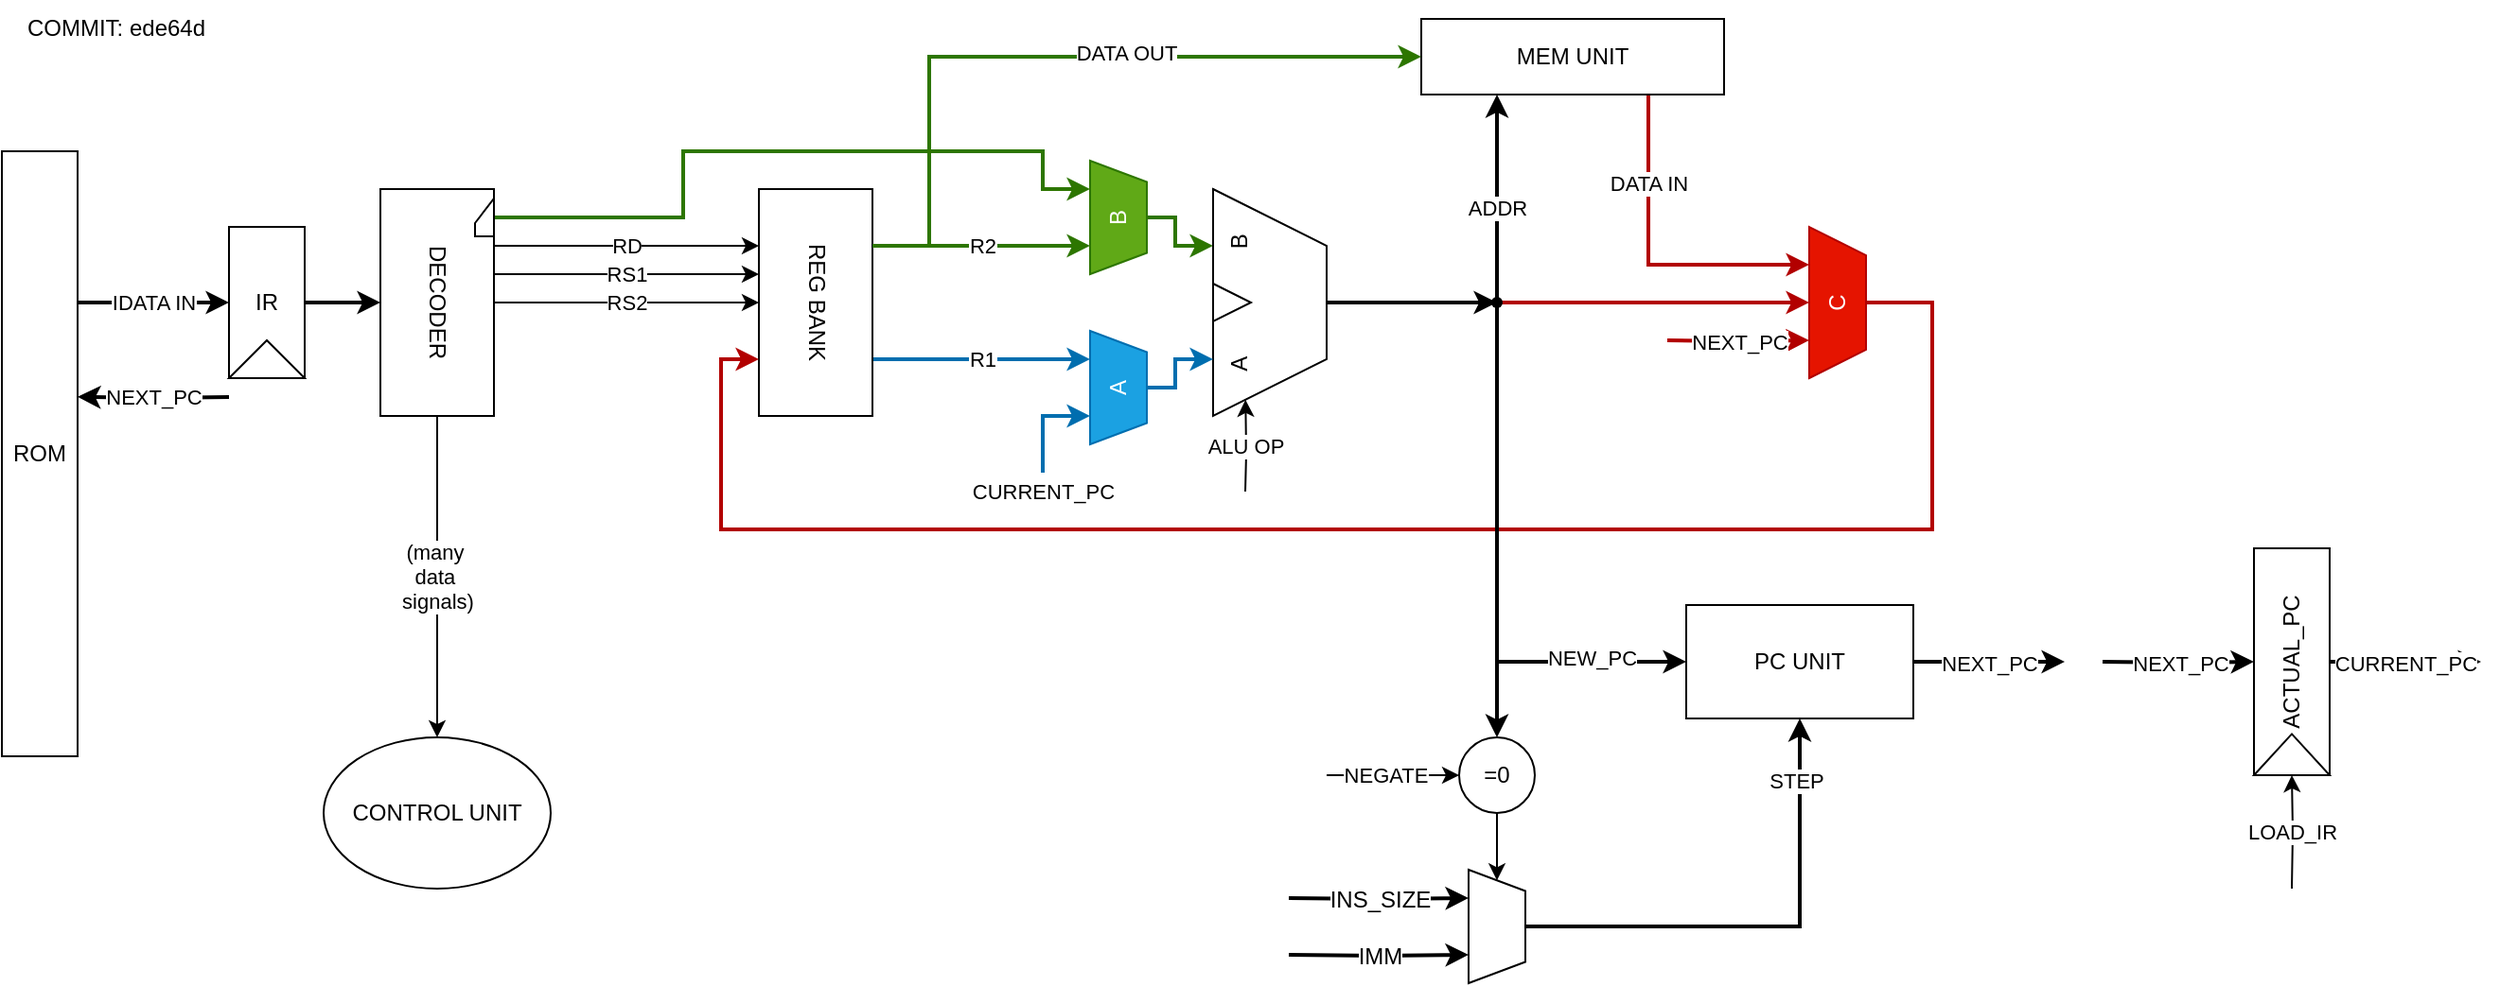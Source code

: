 <mxfile version="27.2.0" pages="7">
  <diagram id="NMhR2VgDH_q-dbBwxF6J" name="Core">
    <mxGraphModel dx="1655" dy="796" grid="1" gridSize="10" guides="1" tooltips="1" connect="1" arrows="1" fold="1" page="1" pageScale="1" pageWidth="827" pageHeight="1169" math="0" shadow="0">
      <root>
        <mxCell id="0" />
        <mxCell id="1" style="" parent="0" />
        <mxCell id="9GTtef4TDPM2n8hx87Pq-6" value="uml" style="" parent="0" />
        <mxCell id="9GTtef4TDPM2n8hx87Pq-7" style="edgeStyle=orthogonalEdgeStyle;rounded=0;orthogonalLoop=1;jettySize=auto;html=1;entryX=0.75;entryY=0;entryDx=0;entryDy=0;strokeWidth=2;exitX=0.25;exitY=1;exitDx=0;exitDy=0;fillColor=#1ba1e2;strokeColor=#006EAF;" parent="9GTtef4TDPM2n8hx87Pq-6" source="9GTtef4TDPM2n8hx87Pq-9" target="9GTtef4TDPM2n8hx87Pq-71" edge="1">
          <mxGeometry relative="1" as="geometry">
            <mxPoint x="610" y="230" as="targetPoint" />
            <Array as="points">
              <mxPoint x="615" y="230" />
            </Array>
          </mxGeometry>
        </mxCell>
        <mxCell id="9GTtef4TDPM2n8hx87Pq-8" value="R1" style="edgeLabel;html=1;align=center;verticalAlign=middle;resizable=0;points=[];" parent="9GTtef4TDPM2n8hx87Pq-7" vertex="1" connectable="0">
          <mxGeometry relative="1" as="geometry">
            <mxPoint as="offset" />
          </mxGeometry>
        </mxCell>
        <mxCell id="9GTtef4TDPM2n8hx87Pq-9" value="REG BANK" style="rounded=0;whiteSpace=wrap;html=1;direction=north;textDirection=vertical-lr;" parent="9GTtef4TDPM2n8hx87Pq-6" vertex="1">
          <mxGeometry x="440" y="140" width="60" height="120" as="geometry" />
        </mxCell>
        <mxCell id="9GTtef4TDPM2n8hx87Pq-10" style="edgeStyle=orthogonalEdgeStyle;rounded=0;orthogonalLoop=1;jettySize=auto;html=1;strokeWidth=2;entryX=0.75;entryY=0;entryDx=0;entryDy=0;strokeColor=#2D7600;fillColor=#60a917;" parent="9GTtef4TDPM2n8hx87Pq-6" source="9GTtef4TDPM2n8hx87Pq-74" target="9GTtef4TDPM2n8hx87Pq-20" edge="1">
          <mxGeometry relative="1" as="geometry">
            <mxPoint x="570" y="200" as="targetPoint" />
            <Array as="points">
              <mxPoint x="400" y="155" />
              <mxPoint x="400" y="120" />
              <mxPoint x="590" y="120" />
              <mxPoint x="590" y="140" />
            </Array>
          </mxGeometry>
        </mxCell>
        <mxCell id="9GTtef4TDPM2n8hx87Pq-11" style="edgeStyle=orthogonalEdgeStyle;rounded=0;orthogonalLoop=1;jettySize=auto;html=1;" parent="9GTtef4TDPM2n8hx87Pq-6" edge="1">
          <mxGeometry relative="1" as="geometry">
            <mxPoint x="440" y="185" as="targetPoint" />
            <mxPoint x="300" y="185" as="sourcePoint" />
          </mxGeometry>
        </mxCell>
        <mxCell id="9GTtef4TDPM2n8hx87Pq-12" value="RS1" style="edgeLabel;html=1;align=center;verticalAlign=middle;resizable=0;points=[];" parent="9GTtef4TDPM2n8hx87Pq-11" vertex="1" connectable="0">
          <mxGeometry relative="1" as="geometry">
            <mxPoint as="offset" />
          </mxGeometry>
        </mxCell>
        <mxCell id="9GTtef4TDPM2n8hx87Pq-13" style="edgeStyle=orthogonalEdgeStyle;rounded=0;orthogonalLoop=1;jettySize=auto;html=1;exitX=0.368;exitY=-0.013;exitDx=0;exitDy=0;entryX=0.632;entryY=0.013;entryDx=0;entryDy=0;entryPerimeter=0;exitPerimeter=0;" parent="9GTtef4TDPM2n8hx87Pq-6" edge="1">
          <mxGeometry relative="1" as="geometry">
            <mxPoint x="300" y="200" as="sourcePoint" />
            <mxPoint x="440" y="200" as="targetPoint" />
          </mxGeometry>
        </mxCell>
        <mxCell id="9GTtef4TDPM2n8hx87Pq-14" value="RS2" style="edgeLabel;html=1;align=center;verticalAlign=middle;resizable=0;points=[];" parent="9GTtef4TDPM2n8hx87Pq-13" vertex="1" connectable="0">
          <mxGeometry relative="1" as="geometry">
            <mxPoint as="offset" />
          </mxGeometry>
        </mxCell>
        <mxCell id="9GTtef4TDPM2n8hx87Pq-15" style="edgeStyle=orthogonalEdgeStyle;rounded=0;orthogonalLoop=1;jettySize=auto;html=1;entryX=1;entryY=0.75;entryDx=0;entryDy=0;" parent="9GTtef4TDPM2n8hx87Pq-6" target="9GTtef4TDPM2n8hx87Pq-33" edge="1">
          <mxGeometry relative="1" as="geometry">
            <mxPoint x="697" y="300" as="sourcePoint" />
          </mxGeometry>
        </mxCell>
        <mxCell id="9GTtef4TDPM2n8hx87Pq-16" value="ALU OP" style="edgeLabel;html=1;align=center;verticalAlign=middle;resizable=0;points=[];" parent="9GTtef4TDPM2n8hx87Pq-15" vertex="1" connectable="0">
          <mxGeometry relative="1" as="geometry">
            <mxPoint as="offset" />
          </mxGeometry>
        </mxCell>
        <mxCell id="9GTtef4TDPM2n8hx87Pq-17" style="edgeStyle=orthogonalEdgeStyle;rounded=0;orthogonalLoop=1;jettySize=auto;html=1;" parent="9GTtef4TDPM2n8hx87Pq-6" source="9GTtef4TDPM2n8hx87Pq-73" target="9GTtef4TDPM2n8hx87Pq-37" edge="1">
          <mxGeometry relative="1" as="geometry" />
        </mxCell>
        <mxCell id="9GTtef4TDPM2n8hx87Pq-18" value="(many&amp;nbsp;&lt;div&gt;data&amp;nbsp;&lt;/div&gt;&lt;div&gt;signals)&lt;/div&gt;" style="edgeLabel;html=1;align=center;verticalAlign=middle;resizable=0;points=[];" parent="9GTtef4TDPM2n8hx87Pq-17" vertex="1" connectable="0">
          <mxGeometry relative="1" as="geometry">
            <mxPoint as="offset" />
          </mxGeometry>
        </mxCell>
        <mxCell id="9GTtef4TDPM2n8hx87Pq-19" style="edgeStyle=orthogonalEdgeStyle;rounded=0;orthogonalLoop=1;jettySize=auto;html=1;exitX=0.5;exitY=1;exitDx=0;exitDy=0;entryX=0.25;entryY=1;entryDx=0;entryDy=0;strokeWidth=2;strokeColor=#2D7600;fillColor=#60a917;" parent="9GTtef4TDPM2n8hx87Pq-6" source="9GTtef4TDPM2n8hx87Pq-20" target="9GTtef4TDPM2n8hx87Pq-33" edge="1">
          <mxGeometry relative="1" as="geometry">
            <Array as="points">
              <mxPoint x="660" y="155" />
              <mxPoint x="660" y="170" />
            </Array>
          </mxGeometry>
        </mxCell>
        <mxCell id="9GTtef4TDPM2n8hx87Pq-20" value="B" style="verticalLabelPosition=middle;verticalAlign=middle;html=1;shape=trapezoid;perimeter=trapezoidPerimeter;whiteSpace=wrap;size=0.188;arcSize=10;flipV=1;labelPosition=center;align=center;rotation=-90;strokeColor=#2D7600;fillColor=#60a917;fontColor=#ffffff;" parent="9GTtef4TDPM2n8hx87Pq-6" vertex="1">
          <mxGeometry x="600" y="140" width="60" height="30" as="geometry" />
        </mxCell>
        <mxCell id="9GTtef4TDPM2n8hx87Pq-22" style="edgeStyle=orthogonalEdgeStyle;rounded=0;orthogonalLoop=1;jettySize=auto;html=1;exitX=0.52;exitY=0.68;exitDx=0;exitDy=0;entryX=0.25;entryY=1;entryDx=0;entryDy=0;strokeWidth=2;exitPerimeter=0;" parent="9GTtef4TDPM2n8hx87Pq-6" source="qQvj4Ov0_is3PJ7aHH4r-4" target="9GTtef4TDPM2n8hx87Pq-30" edge="1">
          <mxGeometry relative="1" as="geometry">
            <mxPoint x="805" y="170" as="sourcePoint" />
          </mxGeometry>
        </mxCell>
        <mxCell id="9GTtef4TDPM2n8hx87Pq-23" value="ADDR" style="edgeLabel;html=1;align=center;verticalAlign=middle;resizable=0;points=[];" parent="9GTtef4TDPM2n8hx87Pq-22" vertex="1" connectable="0">
          <mxGeometry x="-0.084" relative="1" as="geometry">
            <mxPoint as="offset" />
          </mxGeometry>
        </mxCell>
        <mxCell id="9GTtef4TDPM2n8hx87Pq-24" style="edgeStyle=orthogonalEdgeStyle;rounded=0;orthogonalLoop=1;jettySize=auto;html=1;entryX=0.5;entryY=0;entryDx=0;entryDy=0;strokeWidth=2;fillColor=#e51400;strokeColor=#B20000;" parent="9GTtef4TDPM2n8hx87Pq-6" source="qQvj4Ov0_is3PJ7aHH4r-4" target="9GTtef4TDPM2n8hx87Pq-27" edge="1">
          <mxGeometry relative="1" as="geometry">
            <mxPoint x="805" y="200" as="sourcePoint" />
          </mxGeometry>
        </mxCell>
        <mxCell id="qQvj4Ov0_is3PJ7aHH4r-3" style="edgeStyle=orthogonalEdgeStyle;rounded=0;orthogonalLoop=1;jettySize=auto;html=1;entryX=0.5;entryY=0;entryDx=0;entryDy=0;strokeWidth=2;" parent="9GTtef4TDPM2n8hx87Pq-6" source="qQvj4Ov0_is3PJ7aHH4r-4" target="4lJLPTDTkaCMhp8FfENX-2" edge="1">
          <mxGeometry relative="1" as="geometry">
            <mxPoint x="790" y="200" as="sourcePoint" />
          </mxGeometry>
        </mxCell>
        <mxCell id="9GTtef4TDPM2n8hx87Pq-26" style="edgeStyle=orthogonalEdgeStyle;rounded=0;orthogonalLoop=1;jettySize=auto;html=1;exitX=0.5;exitY=1;exitDx=0;exitDy=0;entryX=0.25;entryY=0;entryDx=0;entryDy=0;strokeWidth=2;fillColor=#e51400;strokeColor=#B20000;" parent="9GTtef4TDPM2n8hx87Pq-6" source="9GTtef4TDPM2n8hx87Pq-27" target="9GTtef4TDPM2n8hx87Pq-9" edge="1">
          <mxGeometry relative="1" as="geometry">
            <Array as="points">
              <mxPoint x="1060" y="200" />
              <mxPoint x="1060" y="320" />
              <mxPoint x="420" y="320" />
              <mxPoint x="420" y="230" />
            </Array>
          </mxGeometry>
        </mxCell>
        <mxCell id="Vy0DsnuzEGaQrnrW-NYJ-18" style="edgeStyle=orthogonalEdgeStyle;rounded=0;orthogonalLoop=1;jettySize=auto;html=1;entryX=0.25;entryY=0;entryDx=0;entryDy=0;strokeWidth=2;fillColor=#e51400;strokeColor=#B20000;" parent="9GTtef4TDPM2n8hx87Pq-6" target="9GTtef4TDPM2n8hx87Pq-27" edge="1">
          <mxGeometry relative="1" as="geometry">
            <mxPoint x="920" y="220" as="sourcePoint" />
          </mxGeometry>
        </mxCell>
        <mxCell id="Vy0DsnuzEGaQrnrW-NYJ-19" value="NEXT_PC" style="edgeLabel;html=1;align=center;verticalAlign=middle;resizable=0;points=[];" parent="Vy0DsnuzEGaQrnrW-NYJ-18" vertex="1" connectable="0">
          <mxGeometry relative="1" as="geometry">
            <mxPoint as="offset" />
          </mxGeometry>
        </mxCell>
        <mxCell id="9GTtef4TDPM2n8hx87Pq-27" value="C" style="verticalLabelPosition=middle;verticalAlign=middle;html=1;shape=trapezoid;perimeter=trapezoidPerimeter;whiteSpace=wrap;size=0.188;arcSize=10;flipV=1;labelPosition=center;align=center;rotation=-90;flipH=0;fillColor=#e51400;fontColor=#ffffff;strokeColor=#B20000;" parent="9GTtef4TDPM2n8hx87Pq-6" vertex="1">
          <mxGeometry x="970" y="185" width="80" height="30" as="geometry" />
        </mxCell>
        <mxCell id="9GTtef4TDPM2n8hx87Pq-28" style="edgeStyle=orthogonalEdgeStyle;rounded=0;orthogonalLoop=1;jettySize=auto;html=1;exitX=0.75;exitY=1;exitDx=0;exitDy=0;entryX=0.75;entryY=0;entryDx=0;entryDy=0;strokeWidth=2;fillColor=#e51400;strokeColor=#B20000;" parent="9GTtef4TDPM2n8hx87Pq-6" source="9GTtef4TDPM2n8hx87Pq-30" target="9GTtef4TDPM2n8hx87Pq-27" edge="1">
          <mxGeometry relative="1" as="geometry">
            <Array as="points">
              <mxPoint x="910" y="180" />
            </Array>
          </mxGeometry>
        </mxCell>
        <mxCell id="9GTtef4TDPM2n8hx87Pq-29" value="DATA IN" style="edgeLabel;html=1;align=center;verticalAlign=middle;resizable=0;points=[];" parent="9GTtef4TDPM2n8hx87Pq-28" vertex="1" connectable="0">
          <mxGeometry x="-0.467" relative="1" as="geometry">
            <mxPoint as="offset" />
          </mxGeometry>
        </mxCell>
        <mxCell id="9GTtef4TDPM2n8hx87Pq-30" value="MEM UNIT" style="rounded=0;whiteSpace=wrap;html=1;flipV=0;" parent="9GTtef4TDPM2n8hx87Pq-6" vertex="1">
          <mxGeometry x="790" y="50" width="160" height="40" as="geometry" />
        </mxCell>
        <mxCell id="9GTtef4TDPM2n8hx87Pq-31" style="edgeStyle=orthogonalEdgeStyle;rounded=0;orthogonalLoop=1;jettySize=auto;html=1;exitX=0.75;exitY=1;exitDx=0;exitDy=0;strokeWidth=2;entryX=0;entryY=0.5;entryDx=0;entryDy=0;fillColor=#60a917;strokeColor=#2D7600;" parent="9GTtef4TDPM2n8hx87Pq-6" source="9GTtef4TDPM2n8hx87Pq-9" target="9GTtef4TDPM2n8hx87Pq-30" edge="1">
          <mxGeometry relative="1" as="geometry">
            <mxPoint x="750" as="targetPoint" />
            <Array as="points">
              <mxPoint x="530" y="170" />
              <mxPoint x="530" y="70" />
            </Array>
            <mxPoint x="565" y="145" as="sourcePoint" />
          </mxGeometry>
        </mxCell>
        <mxCell id="9GTtef4TDPM2n8hx87Pq-32" value="DATA OUT" style="edgeLabel;html=1;align=center;verticalAlign=middle;resizable=0;points=[];" parent="9GTtef4TDPM2n8hx87Pq-31" vertex="1" connectable="0">
          <mxGeometry x="0.2" y="2" relative="1" as="geometry">
            <mxPoint as="offset" />
          </mxGeometry>
        </mxCell>
        <mxCell id="qQvj4Ov0_is3PJ7aHH4r-5" value="" style="edgeStyle=orthogonalEdgeStyle;rounded=0;orthogonalLoop=1;jettySize=auto;html=1;strokeWidth=2;" parent="9GTtef4TDPM2n8hx87Pq-6" source="9GTtef4TDPM2n8hx87Pq-33" target="qQvj4Ov0_is3PJ7aHH4r-4" edge="1">
          <mxGeometry relative="1" as="geometry" />
        </mxCell>
        <UserObject label="A&amp;nbsp; &amp;nbsp; &amp;nbsp; &amp;nbsp; &amp;nbsp; &amp;nbsp; &amp;nbsp; &amp;nbsp; &amp;nbsp;B" link="data:page/id,zgftMrn5v1HjSXPrjvIS" id="9GTtef4TDPM2n8hx87Pq-33">
          <mxCell style="shape=trapezoid;perimeter=trapezoidPerimeter;whiteSpace=wrap;html=1;fixedSize=1;direction=west;size=30;rotation=-90;labelPosition=center;verticalLabelPosition=middle;align=center;verticalAlign=top;labelBorderColor=none;textShadow=0;flipV=0;flipH=0;" parent="9GTtef4TDPM2n8hx87Pq-6" vertex="1">
            <mxGeometry x="650" y="170" width="120" height="60" as="geometry" />
          </mxCell>
        </UserObject>
        <mxCell id="9GTtef4TDPM2n8hx87Pq-34" value="" style="triangle;whiteSpace=wrap;html=1;rotation=0;" parent="9GTtef4TDPM2n8hx87Pq-6" vertex="1">
          <mxGeometry x="680" y="190" width="20" height="20" as="geometry" />
        </mxCell>
        <mxCell id="9GTtef4TDPM2n8hx87Pq-35" style="edgeStyle=orthogonalEdgeStyle;rounded=0;orthogonalLoop=1;jettySize=auto;html=1;exitX=1;exitY=0.25;exitDx=0;exitDy=0;strokeWidth=2;entryX=0;entryY=0.5;entryDx=0;entryDy=0;" parent="9GTtef4TDPM2n8hx87Pq-6" source="9GTtef4TDPM2n8hx87Pq-65" target="9GTtef4TDPM2n8hx87Pq-58" edge="1">
          <mxGeometry relative="1" as="geometry">
            <mxPoint x="170" y="200" as="targetPoint" />
            <mxPoint x="77.2" y="199.84" as="sourcePoint" />
          </mxGeometry>
        </mxCell>
        <mxCell id="9GTtef4TDPM2n8hx87Pq-36" value="IDATA IN" style="edgeLabel;html=1;align=center;verticalAlign=middle;resizable=0;points=[];" parent="9GTtef4TDPM2n8hx87Pq-35" vertex="1" connectable="0">
          <mxGeometry relative="1" as="geometry">
            <mxPoint as="offset" />
          </mxGeometry>
        </mxCell>
        <mxCell id="9GTtef4TDPM2n8hx87Pq-37" value="CONTROL UNIT" style="ellipse;whiteSpace=wrap;html=1;" parent="9GTtef4TDPM2n8hx87Pq-6" vertex="1">
          <mxGeometry x="210" y="430" width="120" height="80" as="geometry" />
        </mxCell>
        <mxCell id="9GTtef4TDPM2n8hx87Pq-51" style="edgeStyle=orthogonalEdgeStyle;rounded=0;orthogonalLoop=1;jettySize=auto;html=1;exitX=0.36;exitY=0.46;exitDx=0;exitDy=0;strokeWidth=2;entryX=0;entryY=0.5;entryDx=0;entryDy=0;exitPerimeter=0;" parent="9GTtef4TDPM2n8hx87Pq-6" source="qQvj4Ov0_is3PJ7aHH4r-4" target="qQvj4Ov0_is3PJ7aHH4r-1" edge="1">
          <mxGeometry relative="1" as="geometry">
            <Array as="points">
              <mxPoint x="830" y="390" />
            </Array>
            <mxPoint x="805" y="230" as="sourcePoint" />
            <mxPoint x="820.0" y="340" as="targetPoint" />
          </mxGeometry>
        </mxCell>
        <mxCell id="9GTtef4TDPM2n8hx87Pq-52" value="NEW_PC" style="edgeLabel;html=1;align=center;verticalAlign=middle;resizable=0;points=[];" parent="9GTtef4TDPM2n8hx87Pq-51" vertex="1" connectable="0">
          <mxGeometry relative="1" as="geometry">
            <mxPoint x="50" y="43" as="offset" />
          </mxGeometry>
        </mxCell>
        <mxCell id="9GTtef4TDPM2n8hx87Pq-55" value="R" style="edgeStyle=orthogonalEdgeStyle;rounded=0;orthogonalLoop=1;jettySize=auto;html=1;exitX=0.25;exitY=0;exitDx=0;exitDy=0;entryX=0.75;entryY=0;entryDx=0;entryDy=0;" parent="9GTtef4TDPM2n8hx87Pq-6" edge="1">
          <mxGeometry relative="1" as="geometry">
            <mxPoint x="300" y="170" as="sourcePoint" />
            <mxPoint x="440" y="170" as="targetPoint" />
          </mxGeometry>
        </mxCell>
        <mxCell id="9GTtef4TDPM2n8hx87Pq-56" value="RD" style="edgeLabel;html=1;align=center;verticalAlign=middle;resizable=0;points=[];" parent="9GTtef4TDPM2n8hx87Pq-55" vertex="1" connectable="0">
          <mxGeometry relative="1" as="geometry">
            <mxPoint as="offset" />
          </mxGeometry>
        </mxCell>
        <mxCell id="9GTtef4TDPM2n8hx87Pq-57" value="" style="group" parent="9GTtef4TDPM2n8hx87Pq-6" vertex="1" connectable="0">
          <mxGeometry x="160" y="160" width="40" height="80" as="geometry" />
        </mxCell>
        <mxCell id="9GTtef4TDPM2n8hx87Pq-58" value="IR" style="rounded=0;whiteSpace=wrap;html=1;container=0;" parent="9GTtef4TDPM2n8hx87Pq-57" vertex="1">
          <mxGeometry width="40" height="80" as="geometry" />
        </mxCell>
        <mxCell id="9GTtef4TDPM2n8hx87Pq-59" value="" style="verticalLabelPosition=bottom;verticalAlign=top;html=1;shape=mxgraph.basic.acute_triangle;dx=0.5;container=0;" parent="9GTtef4TDPM2n8hx87Pq-57" vertex="1">
          <mxGeometry y="60" width="40" height="20" as="geometry" />
        </mxCell>
        <mxCell id="9GTtef4TDPM2n8hx87Pq-60" style="edgeStyle=orthogonalEdgeStyle;rounded=0;orthogonalLoop=1;jettySize=auto;html=1;exitX=1;exitY=0.5;exitDx=0;exitDy=0;entryX=0.5;entryY=1;entryDx=0;entryDy=0;strokeWidth=2;" parent="9GTtef4TDPM2n8hx87Pq-6" source="9GTtef4TDPM2n8hx87Pq-58" target="9GTtef4TDPM2n8hx87Pq-73" edge="1">
          <mxGeometry relative="1" as="geometry" />
        </mxCell>
        <mxCell id="9GTtef4TDPM2n8hx87Pq-65" value="ROM" style="rounded=0;whiteSpace=wrap;html=1;flipV=0;" parent="9GTtef4TDPM2n8hx87Pq-6" vertex="1">
          <mxGeometry x="40" y="120" width="40" height="320" as="geometry" />
        </mxCell>
        <mxCell id="9GTtef4TDPM2n8hx87Pq-66" style="edgeStyle=orthogonalEdgeStyle;rounded=0;orthogonalLoop=1;jettySize=auto;html=1;strokeWidth=2;entryX=1;entryY=0.406;entryDx=0;entryDy=0;entryPerimeter=0;" parent="9GTtef4TDPM2n8hx87Pq-6" target="9GTtef4TDPM2n8hx87Pq-65" edge="1">
          <mxGeometry relative="1" as="geometry">
            <mxPoint x="100.0" y="259.96" as="targetPoint" />
            <mxPoint x="160" y="250" as="sourcePoint" />
          </mxGeometry>
        </mxCell>
        <mxCell id="9GTtef4TDPM2n8hx87Pq-67" value="NEXT_PC" style="edgeLabel;html=1;align=center;verticalAlign=middle;resizable=0;points=[];" parent="9GTtef4TDPM2n8hx87Pq-66" vertex="1" connectable="0">
          <mxGeometry relative="1" as="geometry">
            <mxPoint as="offset" />
          </mxGeometry>
        </mxCell>
        <mxCell id="9GTtef4TDPM2n8hx87Pq-68" style="edgeStyle=orthogonalEdgeStyle;rounded=0;orthogonalLoop=1;jettySize=auto;html=1;entryX=0.75;entryY=1;entryDx=0;entryDy=0;exitX=0.5;exitY=1;exitDx=0;exitDy=0;strokeWidth=2;fillColor=#1ba1e2;strokeColor=#006EAF;" parent="9GTtef4TDPM2n8hx87Pq-6" source="9GTtef4TDPM2n8hx87Pq-71" target="9GTtef4TDPM2n8hx87Pq-33" edge="1">
          <mxGeometry relative="1" as="geometry">
            <mxPoint x="640" y="245" as="sourcePoint" />
            <Array as="points">
              <mxPoint x="660" y="245" />
              <mxPoint x="660" y="230" />
            </Array>
          </mxGeometry>
        </mxCell>
        <mxCell id="9GTtef4TDPM2n8hx87Pq-69" value="" style="endArrow=classic;html=1;rounded=0;entryX=0.25;entryY=0;entryDx=0;entryDy=0;strokeWidth=2;fillColor=#1ba1e2;strokeColor=#006EAF;" parent="9GTtef4TDPM2n8hx87Pq-6" target="9GTtef4TDPM2n8hx87Pq-71" edge="1">
          <mxGeometry width="50" height="50" relative="1" as="geometry">
            <mxPoint x="590" y="290" as="sourcePoint" />
            <mxPoint x="610" y="260" as="targetPoint" />
            <Array as="points">
              <mxPoint x="590" y="260" />
            </Array>
          </mxGeometry>
        </mxCell>
        <mxCell id="9GTtef4TDPM2n8hx87Pq-70" value="CURRENT_PC" style="edgeLabel;html=1;align=center;verticalAlign=middle;resizable=0;points=[];" parent="9GTtef4TDPM2n8hx87Pq-69" vertex="1" connectable="0">
          <mxGeometry relative="1" as="geometry">
            <mxPoint y="37" as="offset" />
          </mxGeometry>
        </mxCell>
        <mxCell id="9GTtef4TDPM2n8hx87Pq-71" value="A" style="verticalLabelPosition=middle;verticalAlign=middle;html=1;shape=trapezoid;perimeter=trapezoidPerimeter;whiteSpace=wrap;size=0.188;arcSize=10;flipV=1;labelPosition=center;align=center;rotation=-90;fillColor=#1ba1e2;fontColor=#ffffff;strokeColor=#006EAF;" parent="9GTtef4TDPM2n8hx87Pq-6" vertex="1">
          <mxGeometry x="600" y="230" width="60" height="30" as="geometry" />
        </mxCell>
        <mxCell id="9GTtef4TDPM2n8hx87Pq-72" value="" style="group" parent="9GTtef4TDPM2n8hx87Pq-6" vertex="1" connectable="0">
          <mxGeometry x="240" y="140" width="60" height="120" as="geometry" />
        </mxCell>
        <mxCell id="9GTtef4TDPM2n8hx87Pq-73" value="DECODER" style="rounded=0;whiteSpace=wrap;html=1;rotation=90;" parent="9GTtef4TDPM2n8hx87Pq-72" vertex="1">
          <mxGeometry x="-30" y="30" width="120" height="60" as="geometry" />
        </mxCell>
        <mxCell id="9GTtef4TDPM2n8hx87Pq-74" value="" style="shape=manualInput;whiteSpace=wrap;html=1;size=13;" parent="9GTtef4TDPM2n8hx87Pq-72" vertex="1">
          <mxGeometry x="50" y="5" width="10" height="20" as="geometry" />
        </mxCell>
        <mxCell id="qQvj4Ov0_is3PJ7aHH4r-2" style="edgeStyle=orthogonalEdgeStyle;rounded=0;orthogonalLoop=1;jettySize=auto;html=1;entryX=0.5;entryY=1;entryDx=0;entryDy=0;strokeWidth=2;" parent="9GTtef4TDPM2n8hx87Pq-6" source="9GTtef4TDPM2n8hx87Pq-80" target="qQvj4Ov0_is3PJ7aHH4r-1" edge="1">
          <mxGeometry relative="1" as="geometry" />
        </mxCell>
        <mxCell id="4lJLPTDTkaCMhp8FfENX-1" value="STEP" style="edgeLabel;html=1;align=center;verticalAlign=middle;resizable=0;points=[];" parent="qQvj4Ov0_is3PJ7aHH4r-2" vertex="1" connectable="0">
          <mxGeometry x="0.122" relative="1" as="geometry">
            <mxPoint y="-77" as="offset" />
          </mxGeometry>
        </mxCell>
        <mxCell id="9GTtef4TDPM2n8hx87Pq-92" style="edgeStyle=orthogonalEdgeStyle;rounded=0;orthogonalLoop=1;jettySize=auto;html=1;entryX=0.25;entryY=0;entryDx=0;entryDy=0;strokeWidth=2;exitX=0.75;exitY=1;exitDx=0;exitDy=0;fillColor=#60a917;strokeColor=#2D7600;" parent="9GTtef4TDPM2n8hx87Pq-6" source="9GTtef4TDPM2n8hx87Pq-9" target="9GTtef4TDPM2n8hx87Pq-20" edge="1">
          <mxGeometry relative="1" as="geometry">
            <mxPoint x="535" y="160" as="targetPoint" />
            <mxPoint x="510" y="160" as="sourcePoint" />
          </mxGeometry>
        </mxCell>
        <mxCell id="9GTtef4TDPM2n8hx87Pq-93" value="R2" style="edgeLabel;html=1;align=center;verticalAlign=middle;resizable=0;points=[];labelBackgroundColor=default;fontColor=default;textShadow=0;labelBorderColor=none;" parent="9GTtef4TDPM2n8hx87Pq-92" vertex="1" connectable="0">
          <mxGeometry relative="1" as="geometry">
            <mxPoint as="offset" />
          </mxGeometry>
        </mxCell>
        <mxCell id="Vy0DsnuzEGaQrnrW-NYJ-12" value="" style="edgeStyle=orthogonalEdgeStyle;rounded=0;orthogonalLoop=1;jettySize=auto;html=1;strokeWidth=2;" parent="9GTtef4TDPM2n8hx87Pq-6" source="qQvj4Ov0_is3PJ7aHH4r-1" edge="1">
          <mxGeometry relative="1" as="geometry">
            <mxPoint x="1130" y="390" as="targetPoint" />
          </mxGeometry>
        </mxCell>
        <mxCell id="Vy0DsnuzEGaQrnrW-NYJ-17" value="NEXT_PC" style="edgeLabel;html=1;align=center;verticalAlign=middle;resizable=0;points=[];" parent="Vy0DsnuzEGaQrnrW-NYJ-12" vertex="1" connectable="0">
          <mxGeometry relative="1" as="geometry">
            <mxPoint as="offset" />
          </mxGeometry>
        </mxCell>
        <UserObject label="PC UNIT" link="data:page/id,q7t41eLgA-FC6q3BV3qt" id="qQvj4Ov0_is3PJ7aHH4r-1">
          <mxCell style="rounded=0;whiteSpace=wrap;html=1;movable=1;resizable=1;rotatable=1;deletable=1;editable=1;locked=0;connectable=1;" parent="9GTtef4TDPM2n8hx87Pq-6" vertex="1">
            <mxGeometry x="930" y="360" width="120" height="60" as="geometry" />
          </mxCell>
        </UserObject>
        <mxCell id="qQvj4Ov0_is3PJ7aHH4r-4" value="" style="shape=waypoint;sketch=0;size=6;pointerEvents=1;points=[];fillColor=default;resizable=0;rotatable=0;perimeter=centerPerimeter;snapToPoint=1;verticalAlign=top;labelBorderColor=none;" parent="9GTtef4TDPM2n8hx87Pq-6" vertex="1">
          <mxGeometry x="820" y="190" width="20" height="20" as="geometry" />
        </mxCell>
        <mxCell id="Vy0DsnuzEGaQrnrW-NYJ-1" style="edgeStyle=orthogonalEdgeStyle;rounded=0;orthogonalLoop=1;jettySize=auto;html=1;entryX=1;entryY=0.5;entryDx=0;entryDy=0;" parent="9GTtef4TDPM2n8hx87Pq-6" source="4lJLPTDTkaCMhp8FfENX-2" target="9GTtef4TDPM2n8hx87Pq-80" edge="1">
          <mxGeometry relative="1" as="geometry" />
        </mxCell>
        <mxCell id="Vy0DsnuzEGaQrnrW-NYJ-5" value="" style="group" parent="9GTtef4TDPM2n8hx87Pq-6" vertex="1" connectable="0">
          <mxGeometry x="720" y="500" width="125" height="60" as="geometry" />
        </mxCell>
        <mxCell id="9GTtef4TDPM2n8hx87Pq-80" value="" style="verticalLabelPosition=middle;verticalAlign=middle;html=1;shape=trapezoid;perimeter=trapezoidPerimeter;whiteSpace=wrap;size=0.188;arcSize=10;flipV=1;labelPosition=center;align=center;rotation=-90;" parent="Vy0DsnuzEGaQrnrW-NYJ-5" vertex="1">
          <mxGeometry x="80" y="15" width="60" height="30" as="geometry" />
        </mxCell>
        <mxCell id="9GTtef4TDPM2n8hx87Pq-88" style="edgeStyle=orthogonalEdgeStyle;rounded=0;orthogonalLoop=1;jettySize=auto;html=1;entryX=0.75;entryY=0;entryDx=0;entryDy=0;strokeWidth=2;" parent="Vy0DsnuzEGaQrnrW-NYJ-5" target="9GTtef4TDPM2n8hx87Pq-80" edge="1">
          <mxGeometry relative="1" as="geometry">
            <mxPoint x="80" y="14.52" as="targetPoint" />
            <mxPoint y="15" as="sourcePoint" />
          </mxGeometry>
        </mxCell>
        <mxCell id="9GTtef4TDPM2n8hx87Pq-89" value="&lt;span style=&quot;font-size: 12px;&quot;&gt;INS_SIZE&lt;/span&gt;" style="edgeLabel;html=1;align=center;verticalAlign=middle;resizable=0;points=[];fontColor=default;labelBackgroundColor=default;" parent="9GTtef4TDPM2n8hx87Pq-88" vertex="1" connectable="0">
          <mxGeometry relative="1" as="geometry">
            <mxPoint as="offset" />
          </mxGeometry>
        </mxCell>
        <mxCell id="9GTtef4TDPM2n8hx87Pq-90" style="edgeStyle=orthogonalEdgeStyle;rounded=0;orthogonalLoop=1;jettySize=auto;html=1;strokeWidth=2;entryX=0.25;entryY=0;entryDx=0;entryDy=0;" parent="Vy0DsnuzEGaQrnrW-NYJ-5" target="9GTtef4TDPM2n8hx87Pq-80" edge="1">
          <mxGeometry relative="1" as="geometry">
            <mxPoint x="40" y="-85" as="targetPoint" />
            <mxPoint y="45" as="sourcePoint" />
          </mxGeometry>
        </mxCell>
        <mxCell id="9GTtef4TDPM2n8hx87Pq-91" value="&lt;span style=&quot;font-size: 12px;&quot;&gt;IMM&lt;/span&gt;" style="edgeLabel;html=1;align=center;verticalAlign=middle;resizable=0;points=[];fontColor=default;labelBackgroundColor=default;" parent="9GTtef4TDPM2n8hx87Pq-90" vertex="1" connectable="0">
          <mxGeometry relative="1" as="geometry">
            <mxPoint as="offset" />
          </mxGeometry>
        </mxCell>
        <mxCell id="4lJLPTDTkaCMhp8FfENX-2" value="=0" style="ellipse;whiteSpace=wrap;html=1;aspect=fixed;" parent="9GTtef4TDPM2n8hx87Pq-6" vertex="1">
          <mxGeometry x="810" y="430" width="40" height="40" as="geometry" />
        </mxCell>
        <mxCell id="Vy0DsnuzEGaQrnrW-NYJ-3" value="" style="endArrow=classic;html=1;rounded=0;entryX=0;entryY=0.5;entryDx=0;entryDy=0;" parent="9GTtef4TDPM2n8hx87Pq-6" target="4lJLPTDTkaCMhp8FfENX-2" edge="1">
          <mxGeometry width="50" height="50" relative="1" as="geometry">
            <mxPoint x="740" y="450" as="sourcePoint" />
            <mxPoint x="670" y="540" as="targetPoint" />
          </mxGeometry>
        </mxCell>
        <mxCell id="Vy0DsnuzEGaQrnrW-NYJ-21" value="NEGATE" style="edgeLabel;html=1;align=center;verticalAlign=middle;resizable=0;points=[];" parent="Vy0DsnuzEGaQrnrW-NYJ-3" vertex="1" connectable="0">
          <mxGeometry x="-0.36" y="-3" relative="1" as="geometry">
            <mxPoint x="8" y="-3" as="offset" />
          </mxGeometry>
        </mxCell>
        <mxCell id="9GTtef4TDPM2n8hx87Pq-101" value="" style="group" parent="9GTtef4TDPM2n8hx87Pq-6" vertex="1" connectable="0">
          <mxGeometry x="1230" y="330" width="40" height="120" as="geometry" />
        </mxCell>
        <mxCell id="9GTtef4TDPM2n8hx87Pq-103" style="edgeStyle=orthogonalEdgeStyle;rounded=0;orthogonalLoop=1;jettySize=auto;html=1;strokeWidth=2;" parent="9GTtef4TDPM2n8hx87Pq-101" source="9GTtef4TDPM2n8hx87Pq-96" edge="1">
          <mxGeometry relative="1" as="geometry">
            <mxPoint x="120" y="60.0" as="targetPoint" />
          </mxGeometry>
        </mxCell>
        <mxCell id="9GTtef4TDPM2n8hx87Pq-104" value="CURRENT_PC" style="edgeLabel;html=1;align=center;verticalAlign=middle;resizable=0;points=[];" parent="9GTtef4TDPM2n8hx87Pq-103" vertex="1" connectable="0">
          <mxGeometry relative="1" as="geometry">
            <mxPoint as="offset" />
          </mxGeometry>
        </mxCell>
        <mxCell id="9GTtef4TDPM2n8hx87Pq-107" style="edgeStyle=orthogonalEdgeStyle;rounded=0;orthogonalLoop=1;jettySize=auto;html=1;strokeWidth=2;" parent="9GTtef4TDPM2n8hx87Pq-101" target="9GTtef4TDPM2n8hx87Pq-96" edge="1">
          <mxGeometry relative="1" as="geometry">
            <mxPoint x="-80" y="60" as="sourcePoint" />
          </mxGeometry>
        </mxCell>
        <mxCell id="9GTtef4TDPM2n8hx87Pq-108" value="NEXT_PC" style="edgeLabel;html=1;align=center;verticalAlign=middle;resizable=0;points=[];" parent="9GTtef4TDPM2n8hx87Pq-107" vertex="1" connectable="0">
          <mxGeometry relative="1" as="geometry">
            <mxPoint as="offset" />
          </mxGeometry>
        </mxCell>
        <mxCell id="9GTtef4TDPM2n8hx87Pq-96" value="ACTUAL_PC" style="rounded=0;whiteSpace=wrap;html=1;container=0;horizontal=0;" parent="9GTtef4TDPM2n8hx87Pq-101" vertex="1">
          <mxGeometry width="40" height="120.0" as="geometry" />
        </mxCell>
        <mxCell id="9GTtef4TDPM2n8hx87Pq-97" value="" style="verticalLabelPosition=bottom;verticalAlign=top;html=1;shape=mxgraph.basic.acute_triangle;dx=0.5;container=0;" parent="9GTtef4TDPM2n8hx87Pq-101" vertex="1">
          <mxGeometry y="98.182" width="40" height="21.818" as="geometry" />
        </mxCell>
        <mxCell id="NHWztfOcuWuljJa2KPG9-2" value="" style="edgeStyle=orthogonalEdgeStyle;rounded=0;orthogonalLoop=1;jettySize=auto;html=1;" parent="9GTtef4TDPM2n8hx87Pq-6" target="9GTtef4TDPM2n8hx87Pq-96" edge="1">
          <mxGeometry relative="1" as="geometry">
            <mxPoint x="1250" y="510" as="sourcePoint" />
          </mxGeometry>
        </mxCell>
        <mxCell id="NHWztfOcuWuljJa2KPG9-3" value="LOAD_IR" style="edgeLabel;html=1;align=center;verticalAlign=middle;resizable=0;points=[];" parent="NHWztfOcuWuljJa2KPG9-2" vertex="1" connectable="0">
          <mxGeometry relative="1" as="geometry">
            <mxPoint as="offset" />
          </mxGeometry>
        </mxCell>
        <mxCell id="9GTtef4TDPM2n8hx87Pq-1" value="notes" style="" parent="0" />
        <mxCell id="9GTtef4TDPM2n8hx87Pq-5" value="COMMIT:&amp;nbsp;ede64d" style="text;html=1;align=center;verticalAlign=middle;resizable=0;points=[];autosize=1;strokeColor=none;fillColor=none;" parent="9GTtef4TDPM2n8hx87Pq-1" vertex="1">
          <mxGeometry x="40" y="40" width="120" height="30" as="geometry" />
        </mxCell>
        <mxCell id="ZxKTxUDWtvWTQ0BNolu--1" value="Branch" style="" parent="0" visible="0" />
        <mxCell id="ZxKTxUDWtvWTQ0BNolu--5" value="" style="endArrow=classic;html=1;rounded=0;entryX=0.25;entryY=0;entryDx=0;entryDy=0;strokeWidth=2;fillColor=#fa6800;strokeColor=#C73500;" parent="ZxKTxUDWtvWTQ0BNolu--1" edge="1">
          <mxGeometry width="50" height="50" relative="1" as="geometry">
            <mxPoint x="590" y="290" as="sourcePoint" />
            <mxPoint x="615" y="260" as="targetPoint" />
            <Array as="points">
              <mxPoint x="590" y="260" />
            </Array>
          </mxGeometry>
        </mxCell>
        <mxCell id="ZxKTxUDWtvWTQ0BNolu--6" value="ACTUAL_PC" style="edgeLabel;html=1;align=center;verticalAlign=middle;resizable=0;points=[];" parent="ZxKTxUDWtvWTQ0BNolu--5" vertex="1" connectable="0">
          <mxGeometry relative="1" as="geometry">
            <mxPoint y="37" as="offset" />
          </mxGeometry>
        </mxCell>
        <mxCell id="ZxKTxUDWtvWTQ0BNolu--7" style="edgeStyle=orthogonalEdgeStyle;rounded=0;orthogonalLoop=1;jettySize=auto;html=1;strokeWidth=2;entryX=0.75;entryY=0;entryDx=0;entryDy=0;fillColor=#fa6800;strokeColor=#C73500;" parent="ZxKTxUDWtvWTQ0BNolu--1" edge="1">
          <mxGeometry relative="1" as="geometry">
            <mxPoint x="615" y="140" as="targetPoint" />
            <Array as="points">
              <mxPoint x="400" y="155" />
              <mxPoint x="400" y="120" />
              <mxPoint x="590" y="120" />
              <mxPoint x="590" y="140" />
            </Array>
            <mxPoint x="300" y="155" as="sourcePoint" />
          </mxGeometry>
        </mxCell>
      </root>
    </mxGraphModel>
  </diagram>
  <diagram id="q7t41eLgA-FC6q3BV3qt" name="PC">
    <mxGraphModel dx="678" dy="379" grid="1" gridSize="10" guides="1" tooltips="1" connect="1" arrows="1" fold="1" page="1" pageScale="1" pageWidth="827" pageHeight="1169" math="0" shadow="0">
      <root>
        <mxCell id="0" />
        <mxCell id="1" parent="0" />
        <mxCell id="Ww7PR3HfnWsFe3O2CAqm-17" value="" style="edgeStyle=orthogonalEdgeStyle;rounded=0;orthogonalLoop=1;jettySize=auto;html=1;strokeWidth=2;" edge="1" parent="1" target="Ww7PR3HfnWsFe3O2CAqm-7">
          <mxGeometry relative="1" as="geometry">
            <mxPoint x="330" y="200" as="sourcePoint" />
          </mxGeometry>
        </mxCell>
        <mxCell id="Ww7PR3HfnWsFe3O2CAqm-18" value="STEP" style="edgeLabel;html=1;align=center;verticalAlign=middle;resizable=0;points=[];" vertex="1" connectable="0" parent="Ww7PR3HfnWsFe3O2CAqm-17">
          <mxGeometry x="0.274" y="2" relative="1" as="geometry">
            <mxPoint as="offset" />
          </mxGeometry>
        </mxCell>
        <mxCell id="S1oanSrX3T5lnz2XHZ1I-14" value="" style="edgeStyle=orthogonalEdgeStyle;rounded=0;orthogonalLoop=1;jettySize=auto;html=1;strokeWidth=2;" edge="1" parent="1" source="Ww7PR3HfnWsFe3O2CAqm-7" target="S1oanSrX3T5lnz2XHZ1I-13">
          <mxGeometry relative="1" as="geometry" />
        </mxCell>
        <mxCell id="Ww7PR3HfnWsFe3O2CAqm-7" value="+" style="ellipse;whiteSpace=wrap;html=1;aspect=fixed;" vertex="1" parent="1">
          <mxGeometry x="310" y="75" width="40" height="40" as="geometry" />
        </mxCell>
        <mxCell id="S1oanSrX3T5lnz2XHZ1I-9" style="edgeStyle=orthogonalEdgeStyle;rounded=0;orthogonalLoop=1;jettySize=auto;html=1;entryX=0;entryY=0.5;entryDx=0;entryDy=0;strokeWidth=2;" edge="1" parent="1" source="Ww7PR3HfnWsFe3O2CAqm-9" target="S1oanSrX3T5lnz2XHZ1I-6">
          <mxGeometry relative="1" as="geometry" />
        </mxCell>
        <mxCell id="S1oanSrX3T5lnz2XHZ1I-16" value="" style="edgeStyle=orthogonalEdgeStyle;rounded=0;orthogonalLoop=1;jettySize=auto;html=1;" edge="1" parent="1" target="Ww7PR3HfnWsFe3O2CAqm-9">
          <mxGeometry relative="1" as="geometry">
            <mxPoint x="160" y="200" as="sourcePoint" />
          </mxGeometry>
        </mxCell>
        <mxCell id="S1oanSrX3T5lnz2XHZ1I-17" value="LOAD_PC" style="edgeLabel;html=1;align=center;verticalAlign=middle;resizable=0;points=[];" vertex="1" connectable="0" parent="S1oanSrX3T5lnz2XHZ1I-16">
          <mxGeometry x="-0.025" relative="1" as="geometry">
            <mxPoint as="offset" />
          </mxGeometry>
        </mxCell>
        <mxCell id="Ww7PR3HfnWsFe3O2CAqm-9" value="" style="verticalLabelPosition=middle;verticalAlign=middle;html=1;shape=trapezoid;perimeter=trapezoidPerimeter;whiteSpace=wrap;size=0.188;arcSize=10;flipV=1;labelPosition=center;align=center;rotation=-90;flipH=0;" vertex="1" parent="1">
          <mxGeometry x="120" y="80" width="80" height="30" as="geometry" />
        </mxCell>
        <mxCell id="Ww7PR3HfnWsFe3O2CAqm-10" style="edgeStyle=orthogonalEdgeStyle;rounded=0;orthogonalLoop=1;jettySize=auto;html=1;entryX=0.75;entryY=0;entryDx=0;entryDy=0;strokeWidth=2;" edge="1" parent="1" source="S1oanSrX3T5lnz2XHZ1I-13" target="Ww7PR3HfnWsFe3O2CAqm-9">
          <mxGeometry relative="1" as="geometry">
            <Array as="points">
              <mxPoint x="404" y="40" />
              <mxPoint x="125" y="40" />
              <mxPoint x="125" y="75" />
            </Array>
            <mxPoint x="455" y="75" as="sourcePoint" />
          </mxGeometry>
        </mxCell>
        <mxCell id="Ww7PR3HfnWsFe3O2CAqm-12" value="" style="endArrow=classic;html=1;rounded=0;exitX=0.458;exitY=0.658;exitDx=0;exitDy=0;exitPerimeter=0;strokeWidth=2;" edge="1" parent="1" source="S1oanSrX3T5lnz2XHZ1I-13">
          <mxGeometry width="50" height="50" relative="1" as="geometry">
            <mxPoint x="410" y="150" as="sourcePoint" />
            <mxPoint x="480" y="120" as="targetPoint" />
            <Array as="points">
              <mxPoint x="404" y="120" />
            </Array>
          </mxGeometry>
        </mxCell>
        <mxCell id="Ww7PR3HfnWsFe3O2CAqm-15" value="NEXT_PC" style="edgeLabel;html=1;align=center;verticalAlign=middle;resizable=0;points=[];" vertex="1" connectable="0" parent="Ww7PR3HfnWsFe3O2CAqm-12">
          <mxGeometry relative="1" as="geometry">
            <mxPoint as="offset" />
          </mxGeometry>
        </mxCell>
        <mxCell id="Ww7PR3HfnWsFe3O2CAqm-13" value="" style="endArrow=classic;html=1;rounded=0;entryX=0.25;entryY=0;entryDx=0;entryDy=0;strokeWidth=2;" edge="1" parent="1" target="Ww7PR3HfnWsFe3O2CAqm-9">
          <mxGeometry width="50" height="50" relative="1" as="geometry">
            <mxPoint x="40" y="115" as="sourcePoint" />
            <mxPoint x="85" y="250" as="targetPoint" />
          </mxGeometry>
        </mxCell>
        <mxCell id="Ww7PR3HfnWsFe3O2CAqm-14" value="NEW_PC" style="edgeLabel;html=1;align=center;verticalAlign=middle;resizable=0;points=[];" vertex="1" connectable="0" parent="Ww7PR3HfnWsFe3O2CAqm-13">
          <mxGeometry relative="1" as="geometry">
            <mxPoint as="offset" />
          </mxGeometry>
        </mxCell>
        <mxCell id="S1oanSrX3T5lnz2XHZ1I-1" value="" style="group" vertex="1" connectable="0" parent="1">
          <mxGeometry x="220" y="60" width="40" height="70" as="geometry" />
        </mxCell>
        <mxCell id="S1oanSrX3T5lnz2XHZ1I-6" value="PC" style="rounded=0;whiteSpace=wrap;html=1;container=0;horizontal=0;" vertex="1" parent="S1oanSrX3T5lnz2XHZ1I-1">
          <mxGeometry width="40" height="70" as="geometry" />
        </mxCell>
        <mxCell id="S1oanSrX3T5lnz2XHZ1I-7" value="" style="verticalLabelPosition=bottom;verticalAlign=top;html=1;shape=mxgraph.basic.acute_triangle;dx=0.5;container=0;" vertex="1" parent="S1oanSrX3T5lnz2XHZ1I-1">
          <mxGeometry y="57.273" width="40" height="12.727" as="geometry" />
        </mxCell>
        <mxCell id="S1oanSrX3T5lnz2XHZ1I-10" style="edgeStyle=orthogonalEdgeStyle;rounded=0;orthogonalLoop=1;jettySize=auto;html=1;exitX=1;exitY=0.5;exitDx=0;exitDy=0;entryX=0;entryY=0.5;entryDx=0;entryDy=0;strokeWidth=2;" edge="1" parent="1" source="S1oanSrX3T5lnz2XHZ1I-6" target="Ww7PR3HfnWsFe3O2CAqm-7">
          <mxGeometry relative="1" as="geometry" />
        </mxCell>
        <mxCell id="S1oanSrX3T5lnz2XHZ1I-13" value="" style="shape=waypoint;sketch=0;size=6;pointerEvents=1;points=[];fillColor=default;resizable=0;rotatable=0;perimeter=centerPerimeter;snapToPoint=1;" vertex="1" parent="1">
          <mxGeometry x="394" y="85" width="20" height="20" as="geometry" />
        </mxCell>
      </root>
    </mxGraphModel>
  </diagram>
  <diagram id="zgftMrn5v1HjSXPrjvIS" name="ALU">
    <mxGraphModel dx="1664" dy="796" grid="1" gridSize="10" guides="1" tooltips="1" connect="1" arrows="1" fold="1" page="1" pageScale="1" pageWidth="827" pageHeight="1169" math="0" shadow="0">
      <root>
        <mxCell id="0" />
        <mxCell id="1" parent="0" />
      </root>
    </mxGraphModel>
  </diagram>
  <diagram id="SZAx_SqoBJcESYMJ47G2" name="System">
    <mxGraphModel dx="2251" dy="1965" grid="1" gridSize="10" guides="1" tooltips="1" connect="1" arrows="1" fold="1" page="1" pageScale="1" pageWidth="827" pageHeight="1169" math="0" shadow="0">
      <root>
        <mxCell id="0" />
        <mxCell id="1" parent="0" />
        <mxCell id="Nnbd3_QBLv7Jj-xSeTyt-8" value="FPGA" style="rounded=0;whiteSpace=wrap;html=1;fillColor=none;fontColor=#333333;strokeColor=default;movable=0;resizable=0;rotatable=0;deletable=0;editable=0;locked=1;connectable=0;labelPosition=center;verticalLabelPosition=top;align=center;verticalAlign=bottom;" parent="1" vertex="1">
          <mxGeometry x="80" y="10" width="740" height="500" as="geometry" />
        </mxCell>
        <mxCell id="yTu13kFuIQBESadn3DpL-9" style="edgeStyle=orthogonalEdgeStyle;rounded=0;orthogonalLoop=1;jettySize=auto;html=1;" parent="1" edge="1">
          <mxGeometry relative="1" as="geometry">
            <mxPoint x="360" y="60" as="sourcePoint" />
            <mxPoint x="480" y="60" as="targetPoint" />
            <Array as="points">
              <mxPoint x="390" y="60" />
              <mxPoint x="390" y="60" />
            </Array>
          </mxGeometry>
        </mxCell>
        <mxCell id="yTu13kFuIQBESadn3DpL-10" value="DATA" style="edgeLabel;html=1;align=center;verticalAlign=middle;resizable=0;points=[];" parent="yTu13kFuIQBESadn3DpL-9" vertex="1" connectable="0">
          <mxGeometry relative="1" as="geometry">
            <mxPoint as="offset" />
          </mxGeometry>
        </mxCell>
        <mxCell id="yTu13kFuIQBESadn3DpL-11" style="edgeStyle=orthogonalEdgeStyle;rounded=0;orthogonalLoop=1;jettySize=auto;html=1;" parent="1" edge="1">
          <mxGeometry relative="1" as="geometry">
            <mxPoint x="480" y="50" as="sourcePoint" />
            <mxPoint x="360" y="50" as="targetPoint" />
            <Array as="points">
              <mxPoint x="380" y="50" />
              <mxPoint x="380" y="50" />
            </Array>
          </mxGeometry>
        </mxCell>
        <mxCell id="yTu13kFuIQBESadn3DpL-12" value="ADDR" style="edgeLabel;html=1;align=center;verticalAlign=middle;resizable=0;points=[];" parent="yTu13kFuIQBESadn3DpL-11" vertex="1" connectable="0">
          <mxGeometry relative="1" as="geometry">
            <mxPoint as="offset" />
          </mxGeometry>
        </mxCell>
        <mxCell id="yTu13kFuIQBESadn3DpL-13" style="edgeStyle=orthogonalEdgeStyle;rounded=0;orthogonalLoop=1;jettySize=auto;html=1;" parent="1" source="yTu13kFuIQBESadn3DpL-1" target="yTu13kFuIQBESadn3DpL-5" edge="1">
          <mxGeometry relative="1" as="geometry">
            <Array as="points">
              <mxPoint x="410" y="70" />
              <mxPoint x="410" y="70" />
            </Array>
          </mxGeometry>
        </mxCell>
        <mxCell id="yTu13kFuIQBESadn3DpL-14" value="CNT" style="edgeLabel;html=1;align=center;verticalAlign=middle;resizable=0;points=[];" parent="yTu13kFuIQBESadn3DpL-13" vertex="1" connectable="0">
          <mxGeometry relative="1" as="geometry">
            <mxPoint as="offset" />
          </mxGeometry>
        </mxCell>
        <mxCell id="Nnbd3_QBLv7Jj-xSeTyt-7" style="edgeStyle=orthogonalEdgeStyle;rounded=0;orthogonalLoop=1;jettySize=auto;html=1;startArrow=classic;startFill=1;" parent="1" source="yTu13kFuIQBESadn3DpL-1" target="yTu13kFuIQBESadn3DpL-2" edge="1">
          <mxGeometry relative="1" as="geometry" />
        </mxCell>
        <mxCell id="yTu13kFuIQBESadn3DpL-1" value="ICACHE" style="whiteSpace=wrap;html=1;aspect=fixed;sketch=1;curveFitting=1;jiggle=2;" parent="1" vertex="1">
          <mxGeometry x="480" y="40" width="80" height="80" as="geometry" />
        </mxCell>
        <mxCell id="yTu13kFuIQBESadn3DpL-2" value="DCACHE" style="whiteSpace=wrap;html=1;aspect=fixed;sketch=1;curveFitting=1;jiggle=2;" parent="1" vertex="1">
          <mxGeometry x="480" y="160" width="80" height="80" as="geometry" />
        </mxCell>
        <mxCell id="yTu13kFuIQBESadn3DpL-19" style="edgeStyle=orthogonalEdgeStyle;rounded=0;orthogonalLoop=1;jettySize=auto;html=1;startArrow=classic;startFill=1;strokeWidth=3;" parent="1" source="yTu13kFuIQBESadn3DpL-3" target="yTu13kFuIQBESadn3DpL-18" edge="1">
          <mxGeometry relative="1" as="geometry" />
        </mxCell>
        <mxCell id="yTu13kFuIQBESadn3DpL-3" value="2MB RAM" style="whiteSpace=wrap;html=1;aspect=fixed;sketch=1;curveFitting=1;jiggle=2;" parent="1" vertex="1">
          <mxGeometry x="-200" y="10" width="200" height="200" as="geometry" />
        </mxCell>
        <mxCell id="yTu13kFuIQBESadn3DpL-5" value="BUS" style="rounded=0;whiteSpace=wrap;html=1;textDirection=vertical-lr;" parent="1" vertex="1">
          <mxGeometry x="320" y="40" width="40" height="420" as="geometry" />
        </mxCell>
        <mxCell id="yTu13kFuIQBESadn3DpL-17" value="CNT=control signals&lt;br&gt;write/~read and req" style="text;html=1;align=center;verticalAlign=middle;resizable=0;points=[];autosize=1;strokeColor=none;fillColor=none;" parent="1" vertex="1">
          <mxGeometry x="670" y="20" width="140" height="40" as="geometry" />
        </mxCell>
        <mxCell id="Nnbd3_QBLv7Jj-xSeTyt-10" style="edgeStyle=orthogonalEdgeStyle;rounded=0;orthogonalLoop=1;jettySize=auto;html=1;startArrow=classic;startFill=1;strokeWidth=2;" parent="1" source="yTu13kFuIQBESadn3DpL-18" target="yTu13kFuIQBESadn3DpL-5" edge="1">
          <mxGeometry relative="1" as="geometry" />
        </mxCell>
        <mxCell id="yTu13kFuIQBESadn3DpL-18" value="DRAM CNT" style="rounded=0;whiteSpace=wrap;html=1;" parent="1" vertex="1">
          <mxGeometry x="120" y="80" width="120" height="60" as="geometry" />
        </mxCell>
        <mxCell id="Nnbd3_QBLv7Jj-xSeTyt-1" style="edgeStyle=orthogonalEdgeStyle;rounded=0;orthogonalLoop=1;jettySize=auto;html=1;startArrow=classic;startFill=1;" parent="1" edge="1">
          <mxGeometry relative="1" as="geometry">
            <mxPoint x="360" y="180" as="sourcePoint" />
            <mxPoint x="480" y="180" as="targetPoint" />
            <Array as="points">
              <mxPoint x="390" y="180" />
              <mxPoint x="390" y="180" />
            </Array>
          </mxGeometry>
        </mxCell>
        <mxCell id="Nnbd3_QBLv7Jj-xSeTyt-2" value="DATA" style="edgeLabel;html=1;align=center;verticalAlign=middle;resizable=0;points=[];" parent="Nnbd3_QBLv7Jj-xSeTyt-1" vertex="1" connectable="0">
          <mxGeometry relative="1" as="geometry">
            <mxPoint as="offset" />
          </mxGeometry>
        </mxCell>
        <mxCell id="Nnbd3_QBLv7Jj-xSeTyt-3" style="edgeStyle=orthogonalEdgeStyle;rounded=0;orthogonalLoop=1;jettySize=auto;html=1;" parent="1" edge="1">
          <mxGeometry relative="1" as="geometry">
            <mxPoint x="480" y="170" as="sourcePoint" />
            <mxPoint x="360" y="170" as="targetPoint" />
            <Array as="points">
              <mxPoint x="380" y="170" />
              <mxPoint x="380" y="170" />
            </Array>
          </mxGeometry>
        </mxCell>
        <mxCell id="Nnbd3_QBLv7Jj-xSeTyt-4" value="ADDR" style="edgeLabel;html=1;align=center;verticalAlign=middle;resizable=0;points=[];" parent="Nnbd3_QBLv7Jj-xSeTyt-3" vertex="1" connectable="0">
          <mxGeometry relative="1" as="geometry">
            <mxPoint as="offset" />
          </mxGeometry>
        </mxCell>
        <mxCell id="Nnbd3_QBLv7Jj-xSeTyt-5" style="edgeStyle=orthogonalEdgeStyle;rounded=0;orthogonalLoop=1;jettySize=auto;html=1;" parent="1" edge="1">
          <mxGeometry relative="1" as="geometry">
            <Array as="points">
              <mxPoint x="410" y="190" />
              <mxPoint x="410" y="190" />
            </Array>
            <mxPoint x="480" y="190" as="sourcePoint" />
            <mxPoint x="360" y="190" as="targetPoint" />
          </mxGeometry>
        </mxCell>
        <mxCell id="Nnbd3_QBLv7Jj-xSeTyt-6" value="CNT" style="edgeLabel;html=1;align=center;verticalAlign=middle;resizable=0;points=[];" parent="Nnbd3_QBLv7Jj-xSeTyt-5" vertex="1" connectable="0">
          <mxGeometry relative="1" as="geometry">
            <mxPoint as="offset" />
          </mxGeometry>
        </mxCell>
        <mxCell id="Nnbd3_QBLv7Jj-xSeTyt-13" style="edgeStyle=orthogonalEdgeStyle;rounded=0;orthogonalLoop=1;jettySize=auto;html=1;startArrow=classic;startFill=1;exitX=0;exitY=0.25;exitDx=0;exitDy=0;" parent="1" source="Nnbd3_QBLv7Jj-xSeTyt-11" target="yTu13kFuIQBESadn3DpL-1" edge="1">
          <mxGeometry relative="1" as="geometry" />
        </mxCell>
        <mxCell id="Nnbd3_QBLv7Jj-xSeTyt-14" style="edgeStyle=orthogonalEdgeStyle;rounded=0;orthogonalLoop=1;jettySize=auto;html=1;startArrow=classic;startFill=1;exitX=0;exitY=0.75;exitDx=0;exitDy=0;" parent="1" source="Nnbd3_QBLv7Jj-xSeTyt-11" target="yTu13kFuIQBESadn3DpL-2" edge="1">
          <mxGeometry relative="1" as="geometry" />
        </mxCell>
        <mxCell id="Nnbd3_QBLv7Jj-xSeTyt-11" value="CORE" style="whiteSpace=wrap;html=1;aspect=fixed;sketch=1;curveFitting=1;jiggle=2;" parent="1" vertex="1">
          <mxGeometry x="640" y="100" width="80" height="80" as="geometry" />
        </mxCell>
        <mxCell id="_aQj_42ov0IA-WdRDPqf-1" value="ROM" style="whiteSpace=wrap;html=1;aspect=fixed;sketch=1;curveFitting=1;jiggle=2;" parent="1" vertex="1">
          <mxGeometry x="480" y="280" width="80" height="80" as="geometry" />
        </mxCell>
        <mxCell id="_aQj_42ov0IA-WdRDPqf-2" style="edgeStyle=orthogonalEdgeStyle;rounded=0;orthogonalLoop=1;jettySize=auto;html=1;entryX=1;entryY=0.667;entryDx=0;entryDy=0;entryPerimeter=0;" parent="1" source="_aQj_42ov0IA-WdRDPqf-1" target="yTu13kFuIQBESadn3DpL-5" edge="1">
          <mxGeometry relative="1" as="geometry" />
        </mxCell>
      </root>
    </mxGraphModel>
  </diagram>
  <diagram id="AG_NBdKjpXmDVMQM9QM_" name="Pipeline">
    <mxGraphModel dx="758" dy="455" grid="1" gridSize="10" guides="1" tooltips="1" connect="1" arrows="1" fold="1" page="1" pageScale="1" pageWidth="827" pageHeight="1169" math="0" shadow="0">
      <root>
        <mxCell id="0" />
        <mxCell id="1" parent="0" />
        <mxCell id="h8olBnNE7X6nubOAH5xB-4" value="" style="edgeStyle=orthogonalEdgeStyle;rounded=0;orthogonalLoop=1;jettySize=auto;html=1;" edge="1" parent="1" source="h8olBnNE7X6nubOAH5xB-2" target="h8olBnNE7X6nubOAH5xB-3">
          <mxGeometry relative="1" as="geometry" />
        </mxCell>
        <mxCell id="h8olBnNE7X6nubOAH5xB-2" value="Fetch" style="ellipse;whiteSpace=wrap;html=1;aspect=fixed;" vertex="1" parent="1">
          <mxGeometry x="120" y="80" width="80" height="80" as="geometry" />
        </mxCell>
        <mxCell id="h8olBnNE7X6nubOAH5xB-6" value="" style="edgeStyle=orthogonalEdgeStyle;rounded=0;orthogonalLoop=1;jettySize=auto;html=1;" edge="1" parent="1" source="h8olBnNE7X6nubOAH5xB-3" target="h8olBnNE7X6nubOAH5xB-5">
          <mxGeometry relative="1" as="geometry" />
        </mxCell>
        <mxCell id="h8olBnNE7X6nubOAH5xB-3" value="Decode" style="ellipse;whiteSpace=wrap;html=1;aspect=fixed;" vertex="1" parent="1">
          <mxGeometry x="280" y="80" width="80" height="80" as="geometry" />
        </mxCell>
        <mxCell id="h8olBnNE7X6nubOAH5xB-8" value="" style="edgeStyle=orthogonalEdgeStyle;rounded=0;orthogonalLoop=1;jettySize=auto;html=1;" edge="1" parent="1" source="h8olBnNE7X6nubOAH5xB-5" target="h8olBnNE7X6nubOAH5xB-7">
          <mxGeometry relative="1" as="geometry" />
        </mxCell>
        <mxCell id="h8olBnNE7X6nubOAH5xB-5" value="Execute" style="ellipse;whiteSpace=wrap;html=1;aspect=fixed;" vertex="1" parent="1">
          <mxGeometry x="440" y="80" width="80" height="80" as="geometry" />
        </mxCell>
        <mxCell id="13qO6xQEwtajRHdO8ch1-1" style="edgeStyle=orthogonalEdgeStyle;rounded=0;orthogonalLoop=1;jettySize=auto;html=1;entryX=0.5;entryY=0;entryDx=0;entryDy=0;" edge="1" parent="1" source="h8olBnNE7X6nubOAH5xB-7" target="h8olBnNE7X6nubOAH5xB-2">
          <mxGeometry relative="1" as="geometry">
            <Array as="points">
              <mxPoint x="640" y="60" />
              <mxPoint x="160" y="60" />
            </Array>
          </mxGeometry>
        </mxCell>
        <mxCell id="h8olBnNE7X6nubOAH5xB-7" value="Writeback" style="ellipse;whiteSpace=wrap;html=1;aspect=fixed;" vertex="1" parent="1">
          <mxGeometry x="600" y="80" width="80" height="80" as="geometry" />
        </mxCell>
      </root>
    </mxGraphModel>
  </diagram>
  <diagram id="E7gRsWqMf2gKpTpH_n1w" name="Data path">
    <mxGraphModel dx="1827" dy="1649" grid="1" gridSize="10" guides="1" tooltips="1" connect="1" arrows="1" fold="1" page="1" pageScale="1" pageWidth="850" pageHeight="1100" math="0" shadow="0">
      <root>
        <mxCell id="0" />
        <mxCell id="1" parent="0" />
        <mxCell id="ZM_Wratt1rMTZlhj8B0u-18" style="edgeStyle=orthogonalEdgeStyle;rounded=0;orthogonalLoop=1;jettySize=auto;html=1;entryX=0;entryY=0.5;entryDx=0;entryDy=0;" edge="1" parent="1" source="ZM_Wratt1rMTZlhj8B0u-1" target="ZM_Wratt1rMTZlhj8B0u-8">
          <mxGeometry relative="1" as="geometry" />
        </mxCell>
        <mxCell id="ZM_Wratt1rMTZlhj8B0u-19" style="edgeStyle=orthogonalEdgeStyle;rounded=0;orthogonalLoop=1;jettySize=auto;html=1;entryX=0;entryY=0.5;entryDx=0;entryDy=0;" edge="1" parent="1" source="ZM_Wratt1rMTZlhj8B0u-1" target="ZM_Wratt1rMTZlhj8B0u-11">
          <mxGeometry relative="1" as="geometry" />
        </mxCell>
        <mxCell id="ZM_Wratt1rMTZlhj8B0u-20" style="edgeStyle=orthogonalEdgeStyle;rounded=0;orthogonalLoop=1;jettySize=auto;html=1;entryX=0;entryY=0.5;entryDx=0;entryDy=0;" edge="1" parent="1" source="ZM_Wratt1rMTZlhj8B0u-1" target="ZM_Wratt1rMTZlhj8B0u-12">
          <mxGeometry relative="1" as="geometry" />
        </mxCell>
        <mxCell id="ZM_Wratt1rMTZlhj8B0u-33" style="edgeStyle=orthogonalEdgeStyle;rounded=0;orthogonalLoop=1;jettySize=auto;html=1;entryX=0;entryY=0.75;entryDx=0;entryDy=0;" edge="1" parent="1" source="ZM_Wratt1rMTZlhj8B0u-1" target="ZM_Wratt1rMTZlhj8B0u-31">
          <mxGeometry relative="1" as="geometry" />
        </mxCell>
        <mxCell id="ZM_Wratt1rMTZlhj8B0u-1" value="ALU" style="rounded=0;whiteSpace=wrap;html=1;" vertex="1" parent="1">
          <mxGeometry x="240" y="40" width="80" height="160" as="geometry" />
        </mxCell>
        <mxCell id="ZM_Wratt1rMTZlhj8B0u-2" value="RD" style="rounded=0;whiteSpace=wrap;html=1;" vertex="1" parent="1">
          <mxGeometry x="560" y="40" width="80" height="160" as="geometry" />
        </mxCell>
        <mxCell id="ZM_Wratt1rMTZlhj8B0u-22" style="edgeStyle=orthogonalEdgeStyle;rounded=0;orthogonalLoop=1;jettySize=auto;html=1;" edge="1" parent="1" source="ZM_Wratt1rMTZlhj8B0u-8" target="ZM_Wratt1rMTZlhj8B0u-2">
          <mxGeometry relative="1" as="geometry" />
        </mxCell>
        <mxCell id="ZM_Wratt1rMTZlhj8B0u-8" value="MREAD" style="rounded=0;whiteSpace=wrap;html=1;" vertex="1" parent="1">
          <mxGeometry x="400" y="60" width="80" height="40" as="geometry" />
        </mxCell>
        <mxCell id="ZM_Wratt1rMTZlhj8B0u-23" style="edgeStyle=orthogonalEdgeStyle;rounded=0;orthogonalLoop=1;jettySize=auto;html=1;" edge="1" parent="1" source="ZM_Wratt1rMTZlhj8B0u-11" target="ZM_Wratt1rMTZlhj8B0u-2">
          <mxGeometry relative="1" as="geometry" />
        </mxCell>
        <mxCell id="ZM_Wratt1rMTZlhj8B0u-11" value="PC" style="rounded=0;whiteSpace=wrap;html=1;" vertex="1" parent="1">
          <mxGeometry x="400" y="120" width="80" height="40" as="geometry" />
        </mxCell>
        <mxCell id="ZM_Wratt1rMTZlhj8B0u-24" style="edgeStyle=orthogonalEdgeStyle;rounded=0;orthogonalLoop=1;jettySize=auto;html=1;" edge="1" parent="1" source="ZM_Wratt1rMTZlhj8B0u-12" target="ZM_Wratt1rMTZlhj8B0u-2">
          <mxGeometry relative="1" as="geometry" />
        </mxCell>
        <mxCell id="ZM_Wratt1rMTZlhj8B0u-12" value="CSR" style="rounded=0;whiteSpace=wrap;html=1;" vertex="1" parent="1">
          <mxGeometry x="400" y="180" width="80" height="40" as="geometry" />
        </mxCell>
        <mxCell id="ZM_Wratt1rMTZlhj8B0u-21" style="edgeStyle=orthogonalEdgeStyle;rounded=0;orthogonalLoop=1;jettySize=auto;html=1;" edge="1" parent="1" source="ZM_Wratt1rMTZlhj8B0u-15" target="ZM_Wratt1rMTZlhj8B0u-2">
          <mxGeometry relative="1" as="geometry">
            <Array as="points">
              <mxPoint x="520" y="30" />
              <mxPoint x="520" y="120" />
            </Array>
          </mxGeometry>
        </mxCell>
        <mxCell id="ZM_Wratt1rMTZlhj8B0u-15" value="" style="shape=waypoint;sketch=0;size=6;pointerEvents=1;points=[];fillColor=default;resizable=0;rotatable=0;perimeter=centerPerimeter;snapToPoint=1;rounded=0;" vertex="1" parent="1">
          <mxGeometry x="430" y="20" width="20" height="20" as="geometry" />
        </mxCell>
        <mxCell id="ZM_Wratt1rMTZlhj8B0u-17" style="edgeStyle=orthogonalEdgeStyle;rounded=0;orthogonalLoop=1;jettySize=auto;html=1;entryX=0.926;entryY=0.481;entryDx=0;entryDy=0;entryPerimeter=0;" edge="1" parent="1" source="ZM_Wratt1rMTZlhj8B0u-1" target="ZM_Wratt1rMTZlhj8B0u-15">
          <mxGeometry relative="1" as="geometry">
            <Array as="points">
              <mxPoint x="360" y="120" />
              <mxPoint x="360" y="30" />
            </Array>
          </mxGeometry>
        </mxCell>
        <mxCell id="ZM_Wratt1rMTZlhj8B0u-29" style="edgeStyle=orthogonalEdgeStyle;rounded=0;orthogonalLoop=1;jettySize=auto;html=1;entryX=0;entryY=0.25;entryDx=0;entryDy=0;" edge="1" parent="1" source="ZM_Wratt1rMTZlhj8B0u-27" target="ZM_Wratt1rMTZlhj8B0u-1">
          <mxGeometry relative="1" as="geometry" />
        </mxCell>
        <mxCell id="ZM_Wratt1rMTZlhj8B0u-27" value="RS1" style="rounded=0;whiteSpace=wrap;html=1;" vertex="1" parent="1">
          <mxGeometry x="-40" y="40" width="80" height="80" as="geometry" />
        </mxCell>
        <mxCell id="ZM_Wratt1rMTZlhj8B0u-30" style="edgeStyle=orthogonalEdgeStyle;rounded=0;orthogonalLoop=1;jettySize=auto;html=1;entryX=0;entryY=0.75;entryDx=0;entryDy=0;" edge="1" parent="1" source="ZM_Wratt1rMTZlhj8B0u-28" target="ZM_Wratt1rMTZlhj8B0u-1">
          <mxGeometry relative="1" as="geometry" />
        </mxCell>
        <mxCell id="3BPDM1_0-XmFQAvV0z-w-1" style="edgeStyle=orthogonalEdgeStyle;rounded=0;orthogonalLoop=1;jettySize=auto;html=1;entryX=0;entryY=0.25;entryDx=0;entryDy=0;" edge="1" parent="1" source="ZM_Wratt1rMTZlhj8B0u-28" target="ZM_Wratt1rMTZlhj8B0u-31">
          <mxGeometry relative="1" as="geometry">
            <Array as="points">
              <mxPoint x="170" y="160" />
              <mxPoint x="170" y="-30" />
            </Array>
          </mxGeometry>
        </mxCell>
        <mxCell id="ZM_Wratt1rMTZlhj8B0u-28" value="RS2" style="rounded=0;whiteSpace=wrap;html=1;" vertex="1" parent="1">
          <mxGeometry x="-40" y="120" width="80" height="80" as="geometry" />
        </mxCell>
        <mxCell id="ZM_Wratt1rMTZlhj8B0u-31" value="MWRITE" style="rounded=0;whiteSpace=wrap;html=1;" vertex="1" parent="1">
          <mxGeometry x="400" y="-40" width="80" height="40" as="geometry" />
        </mxCell>
        <mxCell id="3BPDM1_0-XmFQAvV0z-w-2" value="DECODER" style="rounded=0;whiteSpace=wrap;html=1;" vertex="1" parent="1">
          <mxGeometry x="-200" y="40" width="80" height="160" as="geometry" />
        </mxCell>
        <mxCell id="3BPDM1_0-XmFQAvV0z-w-3" style="edgeStyle=orthogonalEdgeStyle;rounded=0;orthogonalLoop=1;jettySize=auto;html=1;entryX=0;entryY=0.75;entryDx=0;entryDy=0;" edge="1" parent="1" source="3BPDM1_0-XmFQAvV0z-w-2" target="ZM_Wratt1rMTZlhj8B0u-1">
          <mxGeometry relative="1" as="geometry">
            <Array as="points">
              <mxPoint x="-80" y="120" />
              <mxPoint x="-80" y="230" />
              <mxPoint x="200" y="230" />
              <mxPoint x="200" y="160" />
            </Array>
          </mxGeometry>
        </mxCell>
      </root>
    </mxGraphModel>
  </diagram>
  <diagram id="JlsLvjyteid9ewW5AYRm" name="IM-State machine">
    <mxGraphModel dx="809" dy="455" grid="1" gridSize="10" guides="1" tooltips="1" connect="1" arrows="1" fold="1" page="1" pageScale="1" pageWidth="850" pageHeight="1100" math="0" shadow="0">
      <root>
        <mxCell id="0" />
        <mxCell id="1" parent="0" />
        <mxCell id="Ol2KyIk40uSOz89WjJZW-3" value="" style="edgeStyle=orthogonalEdgeStyle;rounded=0;orthogonalLoop=1;jettySize=auto;html=1;" edge="1" parent="1" source="Ol2KyIk40uSOz89WjJZW-1" target="Ol2KyIk40uSOz89WjJZW-2">
          <mxGeometry relative="1" as="geometry" />
        </mxCell>
        <mxCell id="Ol2KyIk40uSOz89WjJZW-10" value="&lt;span style=&quot;font-family: &amp;quot;Fira Code&amp;quot;, &amp;quot;Droid Sans Mono&amp;quot;, &amp;quot;monospace&amp;quot;, monospace, &amp;quot;Droid Sans Mono&amp;quot;, &amp;quot;monospace&amp;quot;, monospace; font-size: 14px; white-space-collapse: preserve;&quot;&gt;fetch_next_instruction&lt;/span&gt;" style="edgeLabel;html=1;align=center;verticalAlign=bottom;resizable=0;points=[];labelPosition=center;verticalLabelPosition=top;labelBackgroundColor=none;fontColor=light-dark(#000000,#FFFFFF);" vertex="1" connectable="0" parent="Ol2KyIk40uSOz89WjJZW-3">
          <mxGeometry relative="1" as="geometry">
            <mxPoint as="offset" />
          </mxGeometry>
        </mxCell>
        <mxCell id="Ol2KyIk40uSOz89WjJZW-1" value="IDLE" style="ellipse;whiteSpace=wrap;html=1;" vertex="1" parent="1">
          <mxGeometry x="40" y="79.97" width="120" height="80" as="geometry" />
        </mxCell>
        <mxCell id="Ol2KyIk40uSOz89WjJZW-5" value="" style="edgeStyle=orthogonalEdgeStyle;rounded=0;orthogonalLoop=1;jettySize=auto;html=1;" edge="1" parent="1" source="Ol2KyIk40uSOz89WjJZW-2" target="Ol2KyIk40uSOz89WjJZW-4">
          <mxGeometry relative="1" as="geometry" />
        </mxCell>
        <mxCell id="Ol2KyIk40uSOz89WjJZW-6" style="edgeStyle=orthogonalEdgeStyle;rounded=0;orthogonalLoop=1;jettySize=auto;html=1;entryX=0;entryY=0;entryDx=0;entryDy=0;exitX=1;exitY=0;exitDx=0;exitDy=0;" edge="1" parent="1" source="Ol2KyIk40uSOz89WjJZW-2" target="Ol2KyIk40uSOz89WjJZW-2">
          <mxGeometry relative="1" as="geometry">
            <mxPoint x="510" y="9.97" as="targetPoint" />
            <Array as="points">
              <mxPoint x="502" y="59.97" />
              <mxPoint x="418" y="59.97" />
            </Array>
          </mxGeometry>
        </mxCell>
        <mxCell id="Ol2KyIk40uSOz89WjJZW-7" value="&lt;span style=&quot;font-family: &amp;quot;Fira Code&amp;quot;, &amp;quot;Droid Sans Mono&amp;quot;, &amp;quot;monospace&amp;quot;, monospace, &amp;quot;Droid Sans Mono&amp;quot;, &amp;quot;monospace&amp;quot;, monospace; font-size: 14px; white-space-collapse: preserve;&quot;&gt;waitrequest&lt;/span&gt;" style="edgeLabel;html=1;align=center;verticalAlign=bottom;resizable=0;points=[];labelPosition=center;verticalLabelPosition=top;labelBackgroundColor=none;fontColor=light-dark(#000000,#FFFFFF);" vertex="1" connectable="0" parent="Ol2KyIk40uSOz89WjJZW-6">
          <mxGeometry relative="1" as="geometry">
            <mxPoint as="offset" />
          </mxGeometry>
        </mxCell>
        <mxCell id="Ol2KyIk40uSOz89WjJZW-8" style="edgeStyle=orthogonalEdgeStyle;rounded=0;orthogonalLoop=1;jettySize=auto;html=1;entryX=0.5;entryY=1;entryDx=0;entryDy=0;" edge="1" parent="1" source="Ol2KyIk40uSOz89WjJZW-2" target="Ol2KyIk40uSOz89WjJZW-1">
          <mxGeometry relative="1" as="geometry">
            <Array as="points">
              <mxPoint x="460" y="179.97" />
              <mxPoint x="100" y="179.97" />
            </Array>
          </mxGeometry>
        </mxCell>
        <mxCell id="Ol2KyIk40uSOz89WjJZW-11" value="&lt;span style=&quot;font-family: &amp;quot;Fira Code&amp;quot;, &amp;quot;Droid Sans Mono&amp;quot;, &amp;quot;monospace&amp;quot;, monospace, &amp;quot;Droid Sans Mono&amp;quot;, &amp;quot;monospace&amp;quot;, monospace; font-size: 14px; white-space-collapse: preserve;&quot;&gt;readdatavalid&lt;/span&gt;" style="edgeLabel;html=1;align=center;verticalAlign=top;resizable=0;points=[];labelPosition=center;verticalLabelPosition=bottom;labelBackgroundColor=none;fontColor=light-dark(#000000,#FFFFFF);" vertex="1" connectable="0" parent="Ol2KyIk40uSOz89WjJZW-8">
          <mxGeometry relative="1" as="geometry">
            <mxPoint as="offset" />
          </mxGeometry>
        </mxCell>
        <mxCell id="Ol2KyIk40uSOz89WjJZW-2" value="FETCHING" style="ellipse;whiteSpace=wrap;html=1;" vertex="1" parent="1">
          <mxGeometry x="400" y="79.97" width="120" height="80" as="geometry" />
        </mxCell>
        <mxCell id="Ol2KyIk40uSOz89WjJZW-9" style="edgeStyle=orthogonalEdgeStyle;rounded=0;orthogonalLoop=1;jettySize=auto;html=1;entryX=0.5;entryY=1;entryDx=0;entryDy=0;" edge="1" parent="1" source="Ol2KyIk40uSOz89WjJZW-4" target="Ol2KyIk40uSOz89WjJZW-1">
          <mxGeometry relative="1" as="geometry">
            <Array as="points">
              <mxPoint x="660" y="210" />
              <mxPoint x="100" y="210" />
            </Array>
          </mxGeometry>
        </mxCell>
        <mxCell id="Ol2KyIk40uSOz89WjJZW-4" value="PENDING" style="ellipse;whiteSpace=wrap;html=1;" vertex="1" parent="1">
          <mxGeometry x="600" y="79.97" width="120" height="80" as="geometry" />
        </mxCell>
        <mxCell id="d_Ag_zOO7INdNgqwDHiz-1" style="edgeStyle=orthogonalEdgeStyle;rounded=0;orthogonalLoop=1;jettySize=auto;html=1;entryX=0;entryY=0;entryDx=0;entryDy=0;exitX=1;exitY=0;exitDx=0;exitDy=0;" edge="1" parent="1" source="Ol2KyIk40uSOz89WjJZW-4" target="Ol2KyIk40uSOz89WjJZW-4">
          <mxGeometry relative="1" as="geometry">
            <Array as="points">
              <mxPoint x="702" y="60" />
              <mxPoint x="618" y="60" />
            </Array>
          </mxGeometry>
        </mxCell>
        <mxCell id="d_Ag_zOO7INdNgqwDHiz-2" value="&lt;span style=&quot;font-family: &amp;quot;Fira Code&amp;quot;, &amp;quot;Droid Sans Mono&amp;quot;, &amp;quot;monospace&amp;quot;, monospace, &amp;quot;Droid Sans Mono&amp;quot;, &amp;quot;monospace&amp;quot;, monospace; font-size: 14px; white-space-collapse: preserve;&quot;&gt;!readdatavalid&lt;/span&gt;" style="edgeLabel;html=1;align=center;verticalAlign=bottom;resizable=0;points=[];fontColor=default;labelBackgroundColor=default;labelPosition=center;verticalLabelPosition=top;" vertex="1" connectable="0" parent="d_Ag_zOO7INdNgqwDHiz-1">
          <mxGeometry relative="1" as="geometry">
            <mxPoint as="offset" />
          </mxGeometry>
        </mxCell>
      </root>
    </mxGraphModel>
  </diagram>
</mxfile>
